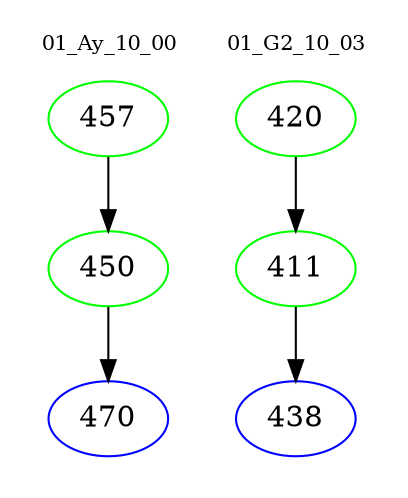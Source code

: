 digraph{
subgraph cluster_0 {
color = white
label = "01_Ay_10_00";
fontsize=10;
T0_457 [label="457", color="green"]
T0_457 -> T0_450 [color="black"]
T0_450 [label="450", color="green"]
T0_450 -> T0_470 [color="black"]
T0_470 [label="470", color="blue"]
}
subgraph cluster_1 {
color = white
label = "01_G2_10_03";
fontsize=10;
T1_420 [label="420", color="green"]
T1_420 -> T1_411 [color="black"]
T1_411 [label="411", color="green"]
T1_411 -> T1_438 [color="black"]
T1_438 [label="438", color="blue"]
}
}
